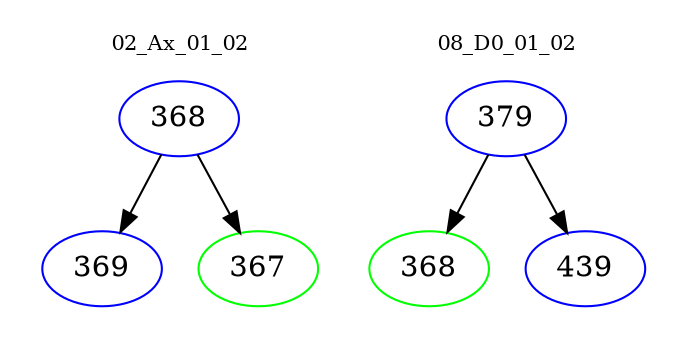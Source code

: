 digraph{
subgraph cluster_0 {
color = white
label = "02_Ax_01_02";
fontsize=10;
T0_368 [label="368", color="blue"]
T0_368 -> T0_369 [color="black"]
T0_369 [label="369", color="blue"]
T0_368 -> T0_367 [color="black"]
T0_367 [label="367", color="green"]
}
subgraph cluster_1 {
color = white
label = "08_D0_01_02";
fontsize=10;
T1_379 [label="379", color="blue"]
T1_379 -> T1_368 [color="black"]
T1_368 [label="368", color="green"]
T1_379 -> T1_439 [color="black"]
T1_439 [label="439", color="blue"]
}
}

